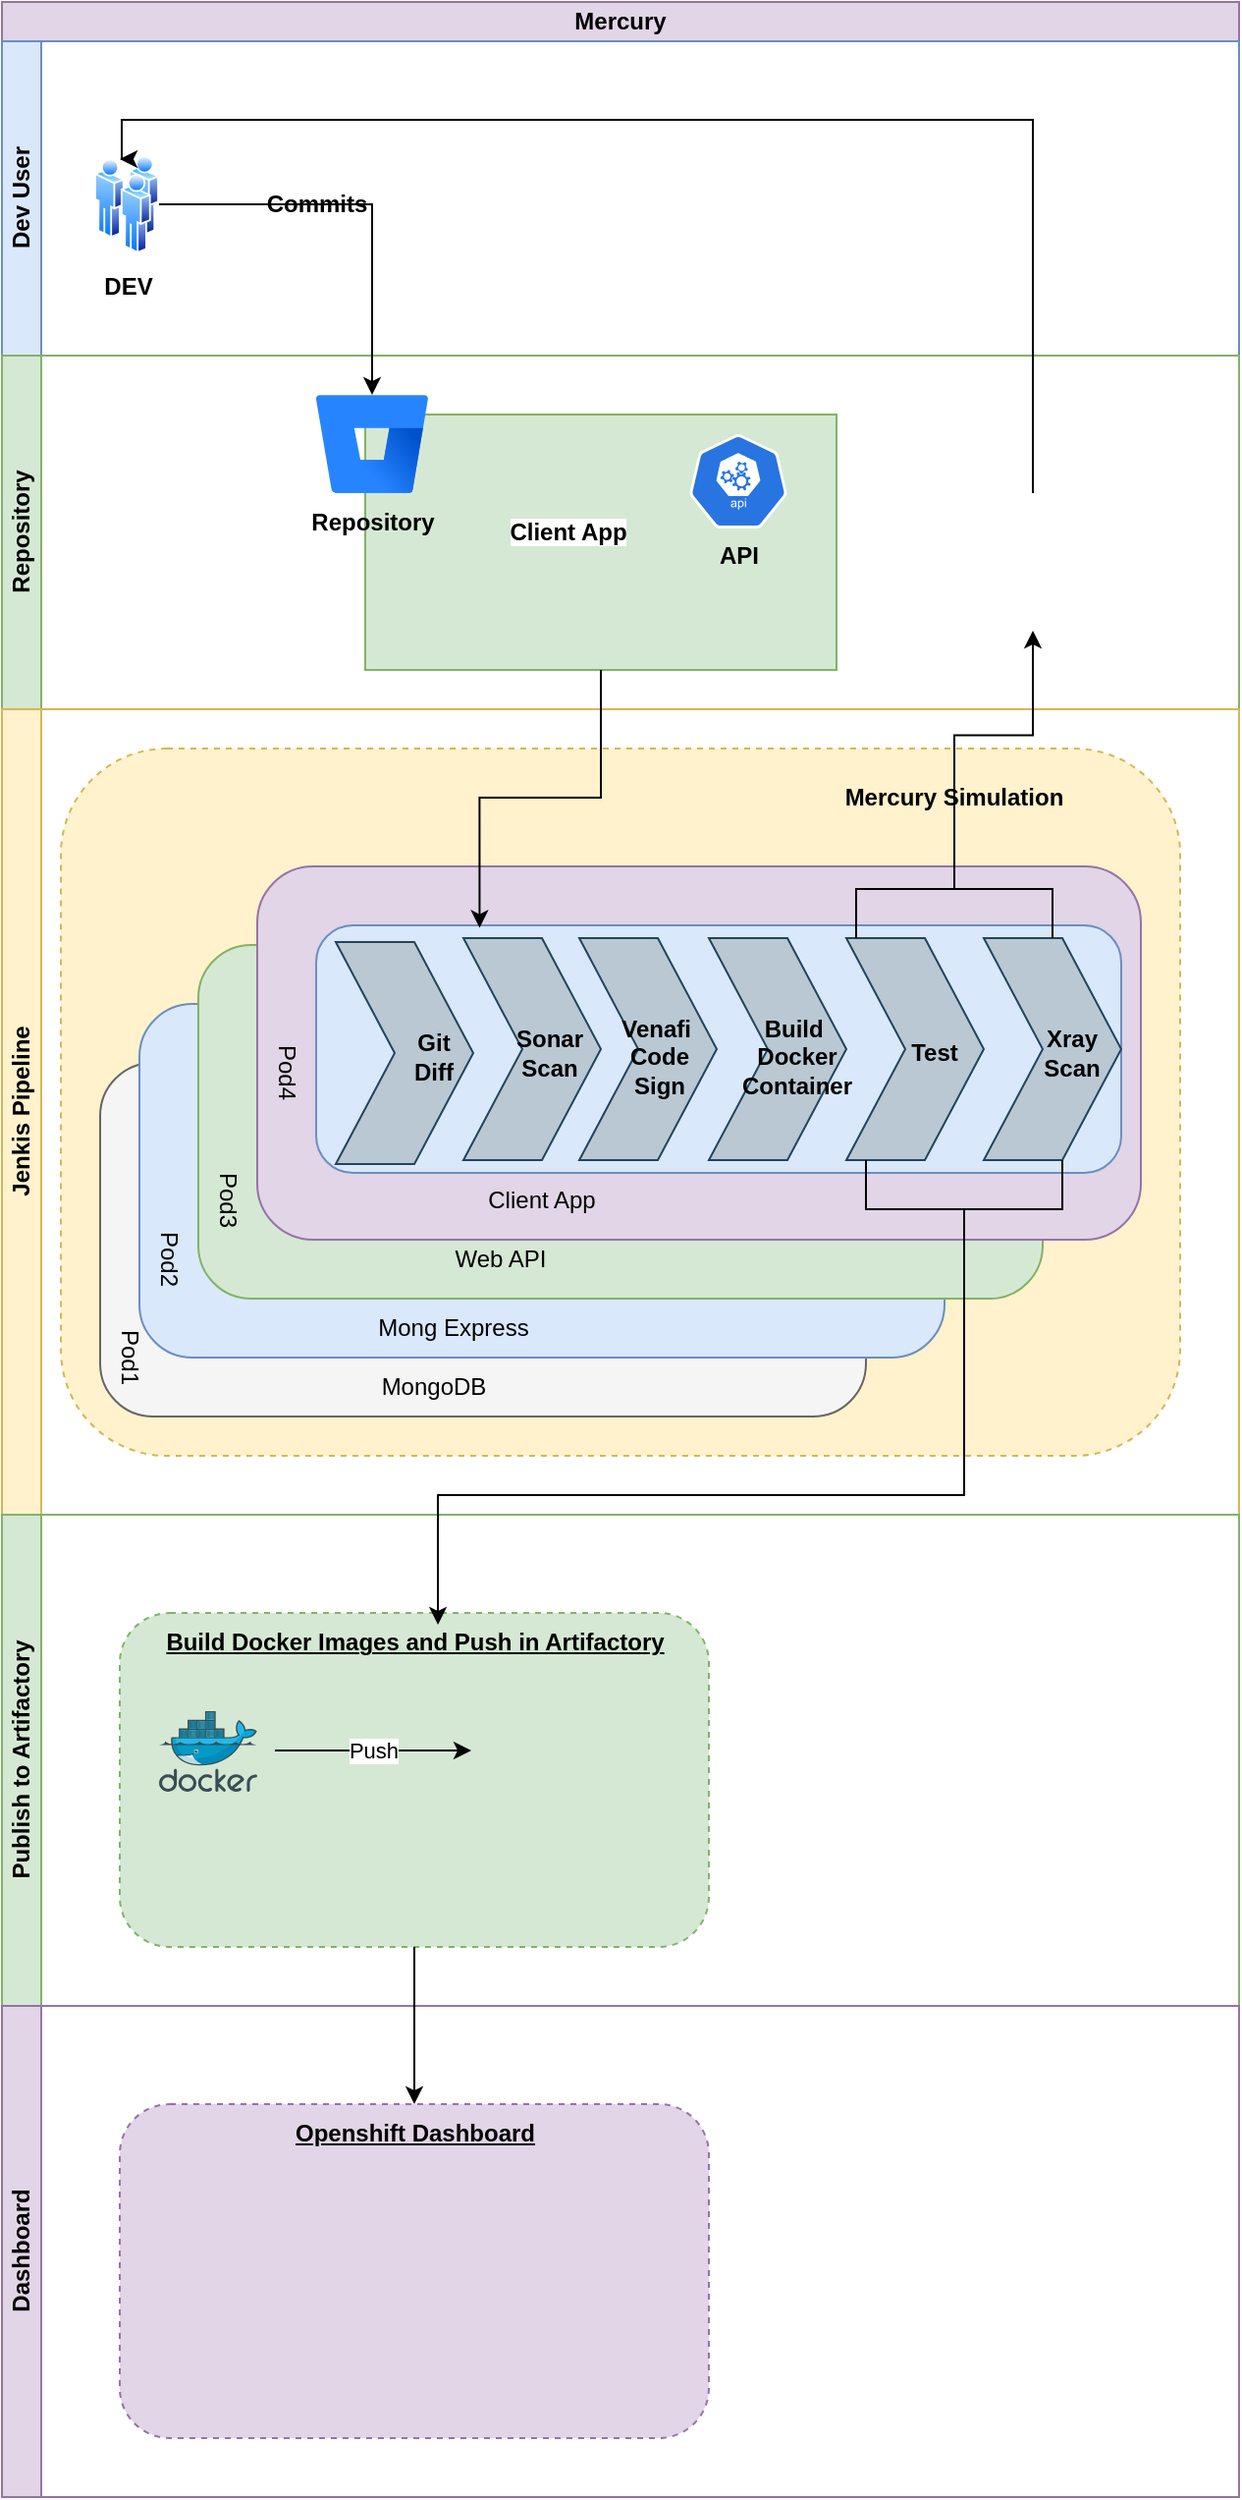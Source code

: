 <mxfile version="21.2.9" type="device">
  <diagram name="Page-1" id="ap-KhpIDOD2g6_Kz5WHh">
    <mxGraphModel dx="1050" dy="636" grid="1" gridSize="10" guides="1" tooltips="1" connect="1" arrows="1" fold="1" page="1" pageScale="1" pageWidth="827" pageHeight="1169" math="0" shadow="0">
      <root>
        <mxCell id="0" />
        <mxCell id="1" parent="0" />
        <mxCell id="v6-e0fSExj-rIAnDFAJg-4" value="Mercury" style="swimlane;html=1;childLayout=stackLayout;resizeParent=1;resizeParentMax=0;horizontal=1;startSize=20;horizontalStack=0;whiteSpace=wrap;align=center;fillColor=#e1d5e7;strokeColor=#9673a6;" parent="1" vertex="1">
          <mxGeometry x="80" y="60" width="630" height="1270" as="geometry">
            <mxRectangle x="80" y="60" width="90" height="30" as="alternateBounds" />
          </mxGeometry>
        </mxCell>
        <mxCell id="v6-e0fSExj-rIAnDFAJg-5" value="Dev User" style="swimlane;html=1;startSize=20;horizontal=0;fillColor=#dae8fc;strokeColor=#6c8ebf;" parent="v6-e0fSExj-rIAnDFAJg-4" vertex="1">
          <mxGeometry y="20" width="630" height="160" as="geometry">
            <mxRectangle y="20" width="630" height="30" as="alternateBounds" />
          </mxGeometry>
        </mxCell>
        <mxCell id="v6-e0fSExj-rIAnDFAJg-9" value="&lt;b&gt;DEV&lt;/b&gt;" style="image;aspect=fixed;perimeter=ellipsePerimeter;html=1;align=center;shadow=0;dashed=0;spacingTop=3;image=img/lib/active_directory/users.svg;" parent="v6-e0fSExj-rIAnDFAJg-5" vertex="1">
          <mxGeometry x="47" y="58" width="33" height="50" as="geometry" />
        </mxCell>
        <mxCell id="v6-e0fSExj-rIAnDFAJg-6" value="Repository" style="swimlane;html=1;startSize=20;horizontal=0;fillColor=#d5e8d4;strokeColor=#82b366;" parent="v6-e0fSExj-rIAnDFAJg-4" vertex="1">
          <mxGeometry y="180" width="630" height="180" as="geometry">
            <mxRectangle y="50" width="630" height="30" as="alternateBounds" />
          </mxGeometry>
        </mxCell>
        <mxCell id="wIPNfqUvwqh_V6nw-kE2-1" value="" style="rounded=0;whiteSpace=wrap;html=1;fillColor=#d5e8d4;strokeColor=#82b366;" parent="v6-e0fSExj-rIAnDFAJg-6" vertex="1">
          <mxGeometry x="185" y="30" width="240" height="130" as="geometry" />
        </mxCell>
        <mxCell id="wIPNfqUvwqh_V6nw-kE2-6" value="&lt;b&gt;API&lt;/b&gt;" style="sketch=0;html=1;dashed=0;whitespace=wrap;fillColor=#2875E2;strokeColor=#ffffff;points=[[0.005,0.63,0],[0.1,0.2,0],[0.9,0.2,0],[0.5,0,0],[0.995,0.63,0],[0.72,0.99,0],[0.5,1,0],[0.28,0.99,0]];verticalLabelPosition=bottom;align=center;verticalAlign=top;shape=mxgraph.kubernetes.icon;prIcon=api" parent="v6-e0fSExj-rIAnDFAJg-6" vertex="1">
          <mxGeometry x="350" y="40" width="50" height="48" as="geometry" />
        </mxCell>
        <mxCell id="wIPNfqUvwqh_V6nw-kE2-7" value="&lt;b&gt;Client App&lt;/b&gt;" style="shape=image;html=1;verticalAlign=top;verticalLabelPosition=bottom;labelBackgroundColor=#ffffff;imageAspect=0;aspect=fixed;image=https://cdn0.iconfinder.com/data/icons/long-shadow-web-icons/512/angular-symbol-128.png" parent="v6-e0fSExj-rIAnDFAJg-6" vertex="1">
          <mxGeometry x="270" y="40" width="36" height="36" as="geometry" />
        </mxCell>
        <mxCell id="wIPNfqUvwqh_V6nw-kE2-10" value="" style="shape=image;verticalLabelPosition=bottom;labelBackgroundColor=default;verticalAlign=top;aspect=fixed;imageAspect=0;image=https://infinapps.com/wp-content/uploads/2018/10/mongodb-logo.png;" parent="v6-e0fSExj-rIAnDFAJg-6" vertex="1">
          <mxGeometry x="307.05" y="100" width="51.2" height="60" as="geometry" />
        </mxCell>
        <mxCell id="wIPNfqUvwqh_V6nw-kE2-11" value="&lt;b&gt;Repository&lt;/b&gt;" style="text;html=1;strokeColor=none;fillColor=none;align=center;verticalAlign=middle;whiteSpace=wrap;rounded=0;" parent="v6-e0fSExj-rIAnDFAJg-6" vertex="1">
          <mxGeometry x="158.5" y="70" width="60" height="30" as="geometry" />
        </mxCell>
        <mxCell id="wIPNfqUvwqh_V6nw-kE2-2" value="" style="image;html=1;image=img/lib/atlassian/Bitbucket_Logo.svg;" parent="v6-e0fSExj-rIAnDFAJg-6" vertex="1">
          <mxGeometry x="160" y="20" width="57" height="50" as="geometry" />
        </mxCell>
        <mxCell id="6VWXFK1JRMtgRxqmZabQ-28" style="edgeStyle=orthogonalEdgeStyle;rounded=0;orthogonalLoop=1;jettySize=auto;html=1;" parent="v6-e0fSExj-rIAnDFAJg-6" source="6VWXFK1JRMtgRxqmZabQ-25" edge="1">
          <mxGeometry relative="1" as="geometry">
            <mxPoint x="60" y="-100" as="targetPoint" />
            <Array as="points">
              <mxPoint x="525" y="-120" />
              <mxPoint x="61" y="-120" />
            </Array>
          </mxGeometry>
        </mxCell>
        <mxCell id="6VWXFK1JRMtgRxqmZabQ-25" value="" style="shape=image;verticalLabelPosition=bottom;labelBackgroundColor=default;verticalAlign=top;aspect=fixed;imageAspect=0;image=https://freepngimg.com/thumb/categories/1692.png;" parent="v6-e0fSExj-rIAnDFAJg-6" vertex="1">
          <mxGeometry x="490" y="70" width="70" height="70" as="geometry" />
        </mxCell>
        <mxCell id="v6-e0fSExj-rIAnDFAJg-7" value="Jenkis Pipeline" style="swimlane;html=1;startSize=20;horizontal=0;fillColor=#fff2cc;strokeColor=#d6b656;" parent="v6-e0fSExj-rIAnDFAJg-4" vertex="1">
          <mxGeometry y="360" width="630" height="410" as="geometry">
            <mxRectangle y="260" width="480" height="30" as="alternateBounds" />
          </mxGeometry>
        </mxCell>
        <mxCell id="v6-e0fSExj-rIAnDFAJg-102" value="" style="rounded=1;whiteSpace=wrap;html=1;dashed=1;fillColor=#fff2cc;strokeColor=#d6b656;glass=0;shadow=0;gradientColor=none;gradientDirection=south;" parent="v6-e0fSExj-rIAnDFAJg-7" vertex="1">
          <mxGeometry x="30" y="20" width="570" height="360" as="geometry" />
        </mxCell>
        <mxCell id="v6-e0fSExj-rIAnDFAJg-44" value="" style="rounded=1;whiteSpace=wrap;html=1;fillColor=#f5f5f5;fontColor=#333333;strokeColor=#666666;" parent="v6-e0fSExj-rIAnDFAJg-7" vertex="1">
          <mxGeometry x="50" y="180" width="390" height="180" as="geometry" />
        </mxCell>
        <mxCell id="v6-e0fSExj-rIAnDFAJg-46" value="" style="rounded=1;whiteSpace=wrap;html=1;fillColor=#dae8fc;strokeColor=#6c8ebf;" parent="v6-e0fSExj-rIAnDFAJg-7" vertex="1">
          <mxGeometry x="70" y="150" width="410" height="180" as="geometry" />
        </mxCell>
        <mxCell id="v6-e0fSExj-rIAnDFAJg-48" value="MongoDB" style="text;html=1;strokeColor=none;fillColor=none;align=center;verticalAlign=middle;whiteSpace=wrap;rounded=0;" parent="v6-e0fSExj-rIAnDFAJg-7" vertex="1">
          <mxGeometry x="190" y="330" width="60" height="30" as="geometry" />
        </mxCell>
        <mxCell id="v6-e0fSExj-rIAnDFAJg-50" value="" style="rounded=1;whiteSpace=wrap;html=1;fillColor=#d5e8d4;strokeColor=#82b366;" parent="v6-e0fSExj-rIAnDFAJg-7" vertex="1">
          <mxGeometry x="100" y="120" width="430" height="180" as="geometry" />
        </mxCell>
        <mxCell id="v6-e0fSExj-rIAnDFAJg-51" value="Pod1" style="text;html=1;strokeColor=none;fillColor=none;align=center;verticalAlign=middle;whiteSpace=wrap;rounded=0;flipV=1;flipH=1;direction=south;rotation=90;" parent="v6-e0fSExj-rIAnDFAJg-7" vertex="1">
          <mxGeometry x="50" y="300" width="30" height="60" as="geometry" />
        </mxCell>
        <mxCell id="v6-e0fSExj-rIAnDFAJg-54" value="Pod2" style="text;html=1;strokeColor=none;fillColor=none;align=center;verticalAlign=middle;whiteSpace=wrap;rounded=0;flipV=1;flipH=1;direction=south;rotation=90;" parent="v6-e0fSExj-rIAnDFAJg-7" vertex="1">
          <mxGeometry x="70" y="250" width="30" height="60" as="geometry" />
        </mxCell>
        <mxCell id="v6-e0fSExj-rIAnDFAJg-55" value="Mong Express" style="text;html=1;strokeColor=none;fillColor=none;align=center;verticalAlign=middle;whiteSpace=wrap;rounded=0;" parent="v6-e0fSExj-rIAnDFAJg-7" vertex="1">
          <mxGeometry x="190" y="300" width="80" height="30" as="geometry" />
        </mxCell>
        <mxCell id="v6-e0fSExj-rIAnDFAJg-56" value="Web API" style="text;html=1;strokeColor=none;fillColor=none;align=center;verticalAlign=middle;whiteSpace=wrap;rounded=0;" parent="v6-e0fSExj-rIAnDFAJg-7" vertex="1">
          <mxGeometry x="214" y="265" width="80" height="30" as="geometry" />
        </mxCell>
        <mxCell id="v6-e0fSExj-rIAnDFAJg-57" value="Pod3" style="text;html=1;strokeColor=none;fillColor=none;align=center;verticalAlign=middle;whiteSpace=wrap;rounded=0;flipV=1;flipH=1;direction=south;rotation=90;" parent="v6-e0fSExj-rIAnDFAJg-7" vertex="1">
          <mxGeometry x="100" y="220" width="30" height="60" as="geometry" />
        </mxCell>
        <mxCell id="v6-e0fSExj-rIAnDFAJg-45" value="" style="rounded=1;fillColor=#e1d5e7;strokeColor=#9673a6;gradientColor=none;labelBackgroundColor=none;html=1;whiteSpace=wrap;" parent="v6-e0fSExj-rIAnDFAJg-7" vertex="1">
          <mxGeometry x="130" y="80" width="450" height="190" as="geometry" />
        </mxCell>
        <mxCell id="wIPNfqUvwqh_V6nw-kE2-27" value="" style="rounded=1;whiteSpace=wrap;html=1;fillColor=#dae8fc;strokeColor=#6c8ebf;direction=south;" parent="v6-e0fSExj-rIAnDFAJg-7" vertex="1">
          <mxGeometry x="160" y="110" width="410" height="126" as="geometry" />
        </mxCell>
        <mxCell id="wIPNfqUvwqh_V6nw-kE2-28" value="" style="html=1;shadow=0;dashed=0;align=center;verticalAlign=middle;shape=mxgraph.arrows2.arrow;dy=0;dx=30;notch=30;direction=east;fillColor=#bac8d3;strokeColor=#23445d;" parent="v6-e0fSExj-rIAnDFAJg-7" vertex="1">
          <mxGeometry x="170" y="118.5" width="70" height="113" as="geometry" />
        </mxCell>
        <mxCell id="wIPNfqUvwqh_V6nw-kE2-32" value="&lt;b&gt;Git Diff&lt;/b&gt;" style="text;html=1;strokeColor=none;fillColor=none;align=center;verticalAlign=middle;whiteSpace=wrap;rounded=0;direction=north;" parent="v6-e0fSExj-rIAnDFAJg-7" vertex="1">
          <mxGeometry x="205" y="146.5" width="30" height="60" as="geometry" />
        </mxCell>
        <mxCell id="v6-e0fSExj-rIAnDFAJg-23" value="" style="html=1;shadow=0;dashed=0;align=center;verticalAlign=middle;shape=mxgraph.arrows2.arrow;dy=0;dx=30;notch=30;direction=east;fillColor=#bac8d3;strokeColor=#23445d;" parent="v6-e0fSExj-rIAnDFAJg-7" vertex="1">
          <mxGeometry x="235" y="116.5" width="70" height="113" as="geometry" />
        </mxCell>
        <mxCell id="v6-e0fSExj-rIAnDFAJg-24" value="&lt;div style=&quot;&quot;&gt;&lt;br&gt;&lt;/div&gt;" style="html=1;shadow=0;dashed=0;align=left;verticalAlign=middle;shape=mxgraph.arrows2.arrow;dy=0;dx=30;notch=30;direction=east;fillColor=#bac8d3;strokeColor=#23445d;" parent="v6-e0fSExj-rIAnDFAJg-7" vertex="1">
          <mxGeometry x="294" y="116.5" width="70" height="113" as="geometry" />
        </mxCell>
        <mxCell id="v6-e0fSExj-rIAnDFAJg-25" value="" style="html=1;shadow=0;dashed=0;align=center;verticalAlign=middle;shape=mxgraph.arrows2.arrow;dy=0;dx=30;notch=30;direction=east;fillColor=#bac8d3;strokeColor=#23445d;" parent="v6-e0fSExj-rIAnDFAJg-7" vertex="1">
          <mxGeometry x="360" y="116.5" width="70" height="113" as="geometry" />
        </mxCell>
        <mxCell id="v6-e0fSExj-rIAnDFAJg-39" value="&lt;b&gt;Sonar Scan&lt;/b&gt;" style="text;html=1;strokeColor=none;fillColor=none;align=center;verticalAlign=middle;whiteSpace=wrap;rounded=0;direction=north;" parent="v6-e0fSExj-rIAnDFAJg-7" vertex="1">
          <mxGeometry x="264" y="145" width="30" height="60" as="geometry" />
        </mxCell>
        <mxCell id="v6-e0fSExj-rIAnDFAJg-40" value="&lt;b&gt;Venafi&amp;nbsp;&lt;br&gt;Code&lt;br&gt;Sign&lt;br&gt;&lt;/b&gt;" style="text;html=1;strokeColor=none;fillColor=none;align=center;verticalAlign=middle;whiteSpace=wrap;rounded=0;direction=north;" parent="v6-e0fSExj-rIAnDFAJg-7" vertex="1">
          <mxGeometry x="320" y="146.5" width="30" height="60" as="geometry" />
        </mxCell>
        <mxCell id="v6-e0fSExj-rIAnDFAJg-42" value="&lt;b&gt;Build&amp;nbsp;&lt;br&gt;Docker&lt;br&gt;Container&lt;/b&gt;" style="text;html=1;strokeColor=none;fillColor=none;align=center;verticalAlign=middle;whiteSpace=wrap;rounded=0;direction=north;" parent="v6-e0fSExj-rIAnDFAJg-7" vertex="1">
          <mxGeometry x="390" y="146.5" width="30" height="60" as="geometry" />
        </mxCell>
        <mxCell id="v6-e0fSExj-rIAnDFAJg-59" value="Pod4" style="text;html=1;strokeColor=none;fillColor=none;align=center;verticalAlign=middle;whiteSpace=wrap;rounded=0;flipV=1;flipH=1;direction=south;rotation=90;" parent="v6-e0fSExj-rIAnDFAJg-7" vertex="1">
          <mxGeometry x="130" y="155" width="30" height="60" as="geometry" />
        </mxCell>
        <mxCell id="v6-e0fSExj-rIAnDFAJg-61" value="Client App" style="text;html=1;strokeColor=none;fillColor=none;align=center;verticalAlign=middle;whiteSpace=wrap;rounded=0;" parent="v6-e0fSExj-rIAnDFAJg-7" vertex="1">
          <mxGeometry x="235" y="235" width="80" height="30" as="geometry" />
        </mxCell>
        <mxCell id="v6-e0fSExj-rIAnDFAJg-62" value="" style="html=1;shadow=0;dashed=0;align=center;verticalAlign=middle;shape=mxgraph.arrows2.arrow;dy=0;dx=30;notch=30;direction=east;fillColor=#bac8d3;strokeColor=#23445d;" parent="v6-e0fSExj-rIAnDFAJg-7" vertex="1">
          <mxGeometry x="430" y="116.5" width="70" height="113" as="geometry" />
        </mxCell>
        <mxCell id="v6-e0fSExj-rIAnDFAJg-63" value="" style="html=1;shadow=0;dashed=0;align=center;verticalAlign=middle;shape=mxgraph.arrows2.arrow;dy=0;dx=30;notch=30;direction=east;fillColor=#bac8d3;strokeColor=#23445d;" parent="v6-e0fSExj-rIAnDFAJg-7" vertex="1">
          <mxGeometry x="500" y="116.5" width="70" height="113" as="geometry" />
        </mxCell>
        <mxCell id="v6-e0fSExj-rIAnDFAJg-98" value="&lt;b&gt;Test&lt;/b&gt;" style="text;html=1;strokeColor=none;fillColor=none;align=center;verticalAlign=middle;whiteSpace=wrap;rounded=0;direction=north;" parent="v6-e0fSExj-rIAnDFAJg-7" vertex="1">
          <mxGeometry x="460" y="145" width="30" height="60" as="geometry" />
        </mxCell>
        <mxCell id="v6-e0fSExj-rIAnDFAJg-99" value="&lt;b&gt;Xray&lt;br&gt;Scan&lt;br&gt;&lt;/b&gt;" style="text;html=1;strokeColor=none;fillColor=none;align=center;verticalAlign=middle;whiteSpace=wrap;rounded=0;direction=north;" parent="v6-e0fSExj-rIAnDFAJg-7" vertex="1">
          <mxGeometry x="530" y="145" width="30" height="60" as="geometry" />
        </mxCell>
        <mxCell id="v6-e0fSExj-rIAnDFAJg-105" value="&lt;b&gt;Mercury Simulation&lt;/b&gt;" style="text;html=1;strokeColor=none;fillColor=none;align=center;verticalAlign=middle;whiteSpace=wrap;rounded=0;" parent="v6-e0fSExj-rIAnDFAJg-7" vertex="1">
          <mxGeometry x="420" y="30" width="130" height="30" as="geometry" />
        </mxCell>
        <mxCell id="6VWXFK1JRMtgRxqmZabQ-36" value="" style="strokeWidth=1;html=1;shape=mxgraph.flowchart.annotation_2;align=left;labelPosition=right;pointerEvents=1;direction=north;" parent="v6-e0fSExj-rIAnDFAJg-7" vertex="1">
          <mxGeometry x="440" y="229.5" width="100" height="50" as="geometry" />
        </mxCell>
        <mxCell id="6VWXFK1JRMtgRxqmZabQ-38" value="" style="strokeWidth=1;html=1;shape=mxgraph.flowchart.annotation_2;align=left;labelPosition=right;pointerEvents=1;direction=south;" parent="v6-e0fSExj-rIAnDFAJg-7" vertex="1">
          <mxGeometry x="435" y="66.5" width="100" height="50" as="geometry" />
        </mxCell>
        <mxCell id="v6-e0fSExj-rIAnDFAJg-15" style="edgeStyle=orthogonalEdgeStyle;rounded=0;orthogonalLoop=1;jettySize=auto;html=1;" parent="v6-e0fSExj-rIAnDFAJg-4" source="v6-e0fSExj-rIAnDFAJg-9" target="wIPNfqUvwqh_V6nw-kE2-2" edge="1">
          <mxGeometry relative="1" as="geometry" />
        </mxCell>
        <mxCell id="v6-e0fSExj-rIAnDFAJg-32" value="" style="edgeStyle=orthogonalEdgeStyle;rounded=0;orthogonalLoop=1;jettySize=auto;html=1;entryX=0.01;entryY=0.797;entryDx=0;entryDy=0;entryPerimeter=0;" parent="v6-e0fSExj-rIAnDFAJg-4" source="wIPNfqUvwqh_V6nw-kE2-1" target="wIPNfqUvwqh_V6nw-kE2-27" edge="1">
          <mxGeometry relative="1" as="geometry" />
        </mxCell>
        <mxCell id="v6-e0fSExj-rIAnDFAJg-91" value="Publish to Artifactory" style="swimlane;html=1;startSize=20;horizontal=0;fillColor=#d5e8d4;strokeColor=#82b366;" parent="v6-e0fSExj-rIAnDFAJg-4" vertex="1">
          <mxGeometry y="770" width="630" height="250" as="geometry">
            <mxRectangle y="770" width="630" height="30" as="alternateBounds" />
          </mxGeometry>
        </mxCell>
        <mxCell id="6VWXFK1JRMtgRxqmZabQ-5" value="" style="rounded=1;whiteSpace=wrap;html=1;dashed=1;fillColor=#d5e8d4;strokeColor=#82b366;" parent="v6-e0fSExj-rIAnDFAJg-91" vertex="1">
          <mxGeometry x="60" y="50" width="300" height="170" as="geometry" />
        </mxCell>
        <mxCell id="6VWXFK1JRMtgRxqmZabQ-4" value="&lt;b&gt;&lt;u&gt;Build Docker Images and Push in Artifactory&lt;/u&gt;&lt;/b&gt;" style="text;html=1;align=center;verticalAlign=middle;resizable=0;points=[];autosize=1;strokeColor=none;fillColor=none;" parent="v6-e0fSExj-rIAnDFAJg-91" vertex="1">
          <mxGeometry x="70" y="50" width="280" height="30" as="geometry" />
        </mxCell>
        <mxCell id="6VWXFK1JRMtgRxqmZabQ-1" value="" style="image;sketch=0;aspect=fixed;html=1;points=[];align=center;fontSize=12;image=img/lib/mscae/Docker.svg;" parent="v6-e0fSExj-rIAnDFAJg-91" vertex="1">
          <mxGeometry x="80" y="100" width="50" height="41" as="geometry" />
        </mxCell>
        <mxCell id="6VWXFK1JRMtgRxqmZabQ-8" value="" style="shape=image;verticalLabelPosition=bottom;labelBackgroundColor=default;verticalAlign=top;aspect=fixed;imageAspect=0;image=https://connect.redhat.com/s3api/prod-s3api/Artifactory_HEX1.png;" parent="v6-e0fSExj-rIAnDFAJg-91" vertex="1">
          <mxGeometry x="239" y="100" width="90" height="55.95" as="geometry" />
        </mxCell>
        <mxCell id="6VWXFK1JRMtgRxqmZabQ-12" value="" style="endArrow=classic;html=1;rounded=0;" parent="v6-e0fSExj-rIAnDFAJg-91" edge="1">
          <mxGeometry relative="1" as="geometry">
            <mxPoint x="139" y="120" as="sourcePoint" />
            <mxPoint x="239" y="120" as="targetPoint" />
          </mxGeometry>
        </mxCell>
        <mxCell id="6VWXFK1JRMtgRxqmZabQ-13" value="Push" style="edgeLabel;resizable=0;html=1;align=center;verticalAlign=middle;" parent="6VWXFK1JRMtgRxqmZabQ-12" connectable="0" vertex="1">
          <mxGeometry relative="1" as="geometry" />
        </mxCell>
        <mxCell id="6VWXFK1JRMtgRxqmZabQ-26" value="" style="shape=image;verticalLabelPosition=bottom;labelBackgroundColor=default;verticalAlign=top;aspect=fixed;imageAspect=0;image=https://cdn.pixabay.com/photo/2020/04/10/13/28/success-5025797_1280.png;" parent="v6-e0fSExj-rIAnDFAJg-91" vertex="1">
          <mxGeometry x="220" y="-20" width="80" height="80" as="geometry" />
        </mxCell>
        <mxCell id="6VWXFK1JRMtgRxqmZabQ-37" style="edgeStyle=orthogonalEdgeStyle;rounded=0;orthogonalLoop=1;jettySize=auto;html=1;entryX=0.543;entryY=0.2;entryDx=0;entryDy=0;entryPerimeter=0;" parent="v6-e0fSExj-rIAnDFAJg-4" source="6VWXFK1JRMtgRxqmZabQ-36" target="6VWXFK1JRMtgRxqmZabQ-4" edge="1">
          <mxGeometry relative="1" as="geometry">
            <Array as="points">
              <mxPoint x="490" y="760" />
              <mxPoint x="222" y="760" />
            </Array>
          </mxGeometry>
        </mxCell>
        <mxCell id="6VWXFK1JRMtgRxqmZabQ-40" style="edgeStyle=orthogonalEdgeStyle;rounded=0;orthogonalLoop=1;jettySize=auto;html=1;exitX=0;exitY=0.5;exitDx=0;exitDy=0;exitPerimeter=0;" parent="v6-e0fSExj-rIAnDFAJg-4" source="6VWXFK1JRMtgRxqmZabQ-38" target="6VWXFK1JRMtgRxqmZabQ-25" edge="1">
          <mxGeometry relative="1" as="geometry" />
        </mxCell>
        <mxCell id="6VWXFK1JRMtgRxqmZabQ-41" value="Dashboard" style="swimlane;html=1;startSize=20;horizontal=0;fillColor=#e1d5e7;strokeColor=#9673a6;" parent="v6-e0fSExj-rIAnDFAJg-4" vertex="1">
          <mxGeometry y="1020" width="630" height="250" as="geometry">
            <mxRectangle y="770" width="630" height="30" as="alternateBounds" />
          </mxGeometry>
        </mxCell>
        <mxCell id="6VWXFK1JRMtgRxqmZabQ-42" value="" style="rounded=1;whiteSpace=wrap;html=1;dashed=1;fillColor=#e1d5e7;strokeColor=#9673a6;" parent="6VWXFK1JRMtgRxqmZabQ-41" vertex="1">
          <mxGeometry x="60" y="50" width="300" height="170" as="geometry" />
        </mxCell>
        <mxCell id="6VWXFK1JRMtgRxqmZabQ-43" value="&lt;b&gt;&lt;u&gt;Openshift Dashboard&lt;/u&gt;&lt;/b&gt;" style="text;html=1;align=center;verticalAlign=middle;resizable=0;points=[];autosize=1;strokeColor=none;fillColor=none;" parent="6VWXFK1JRMtgRxqmZabQ-41" vertex="1">
          <mxGeometry x="135" y="50" width="150" height="30" as="geometry" />
        </mxCell>
        <mxCell id="6VWXFK1JRMtgRxqmZabQ-49" style="edgeStyle=orthogonalEdgeStyle;rounded=0;orthogonalLoop=1;jettySize=auto;html=1;entryX=0.5;entryY=0;entryDx=0;entryDy=0;" parent="v6-e0fSExj-rIAnDFAJg-4" source="6VWXFK1JRMtgRxqmZabQ-5" target="6VWXFK1JRMtgRxqmZabQ-42" edge="1">
          <mxGeometry relative="1" as="geometry" />
        </mxCell>
        <mxCell id="v6-e0fSExj-rIAnDFAJg-16" value="&lt;b&gt;Commits&lt;/b&gt;" style="text;html=1;align=center;verticalAlign=middle;resizable=0;points=[];autosize=1;strokeColor=none;fillColor=none;" parent="1" vertex="1">
          <mxGeometry x="205" y="148" width="70" height="30" as="geometry" />
        </mxCell>
      </root>
    </mxGraphModel>
  </diagram>
</mxfile>

